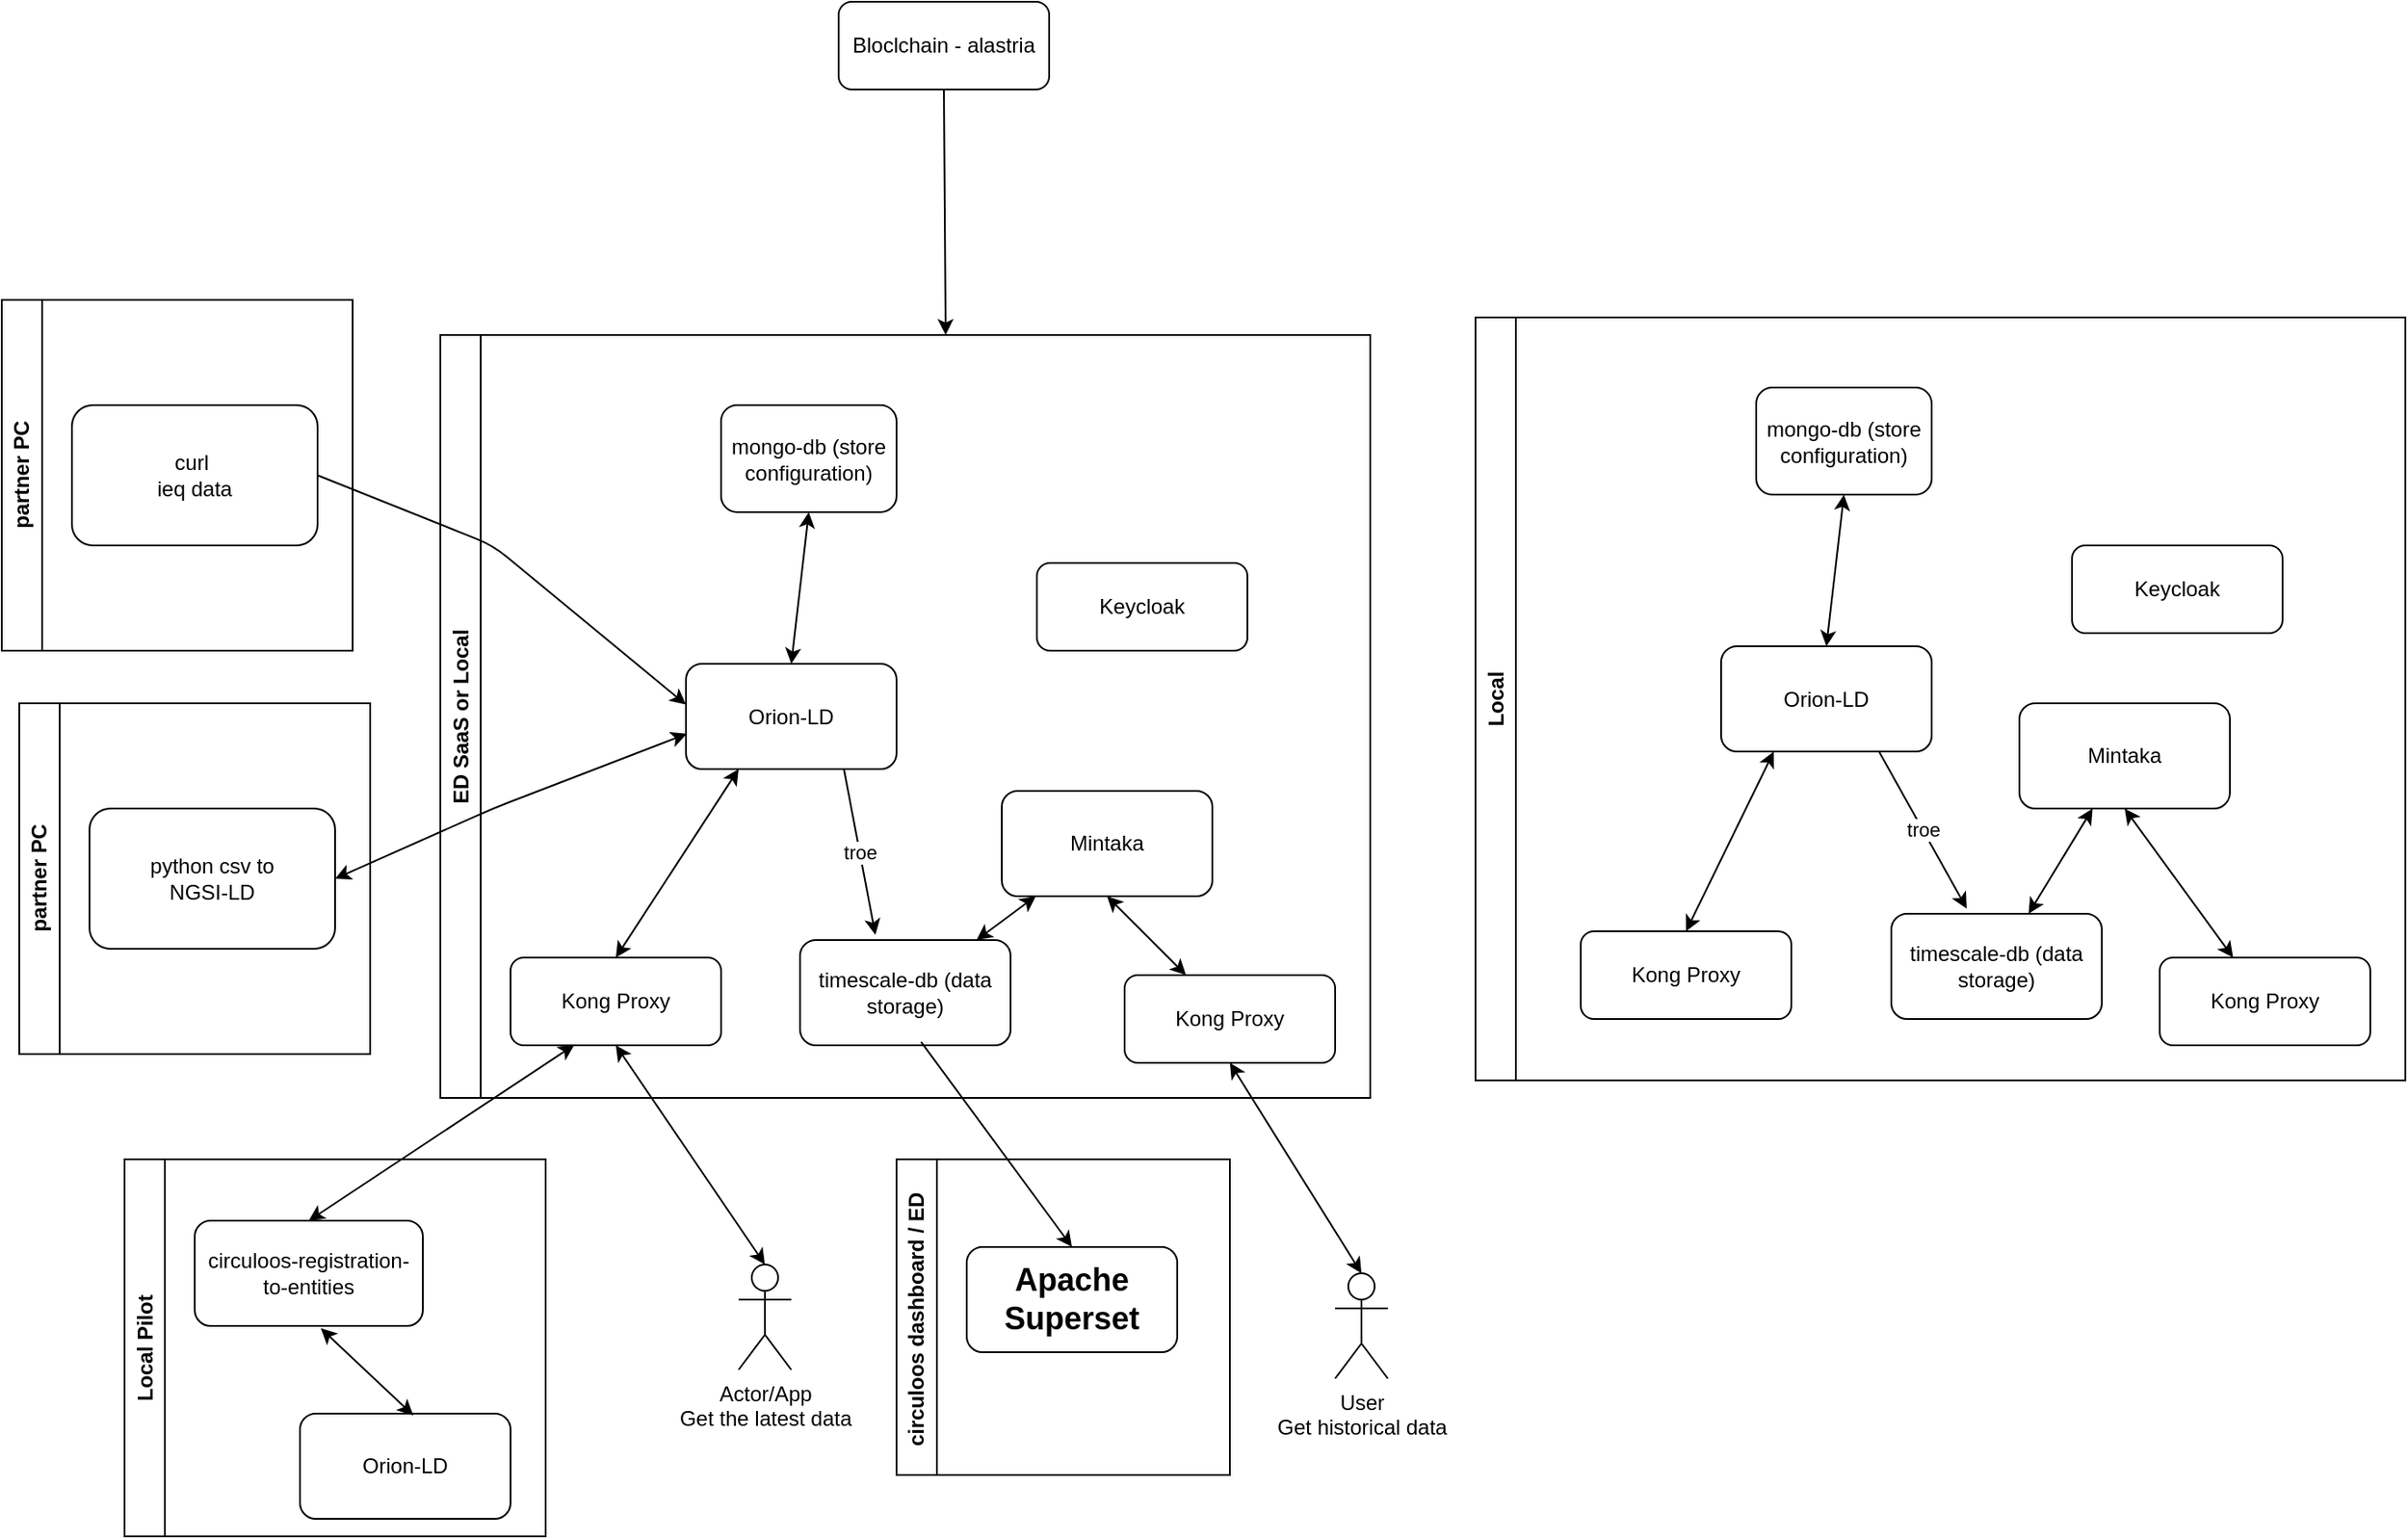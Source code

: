 <mxfile>
    <diagram name="Page-1" id="Es02p8DRjkub2hjDWlHL">
        <mxGraphModel dx="1590" dy="2307" grid="1" gridSize="10" guides="1" tooltips="1" connect="1" arrows="1" fold="1" page="1" pageScale="1" pageWidth="827" pageHeight="1169" math="0" shadow="0">
            <root>
                <mxCell id="0"/>
                <mxCell id="1" parent="0"/>
                <mxCell id="geomr1CJVptTWvtlSGP4-65" value="ED SaaS or Local" style="swimlane;horizontal=0;whiteSpace=wrap;html=1;" parent="1" vertex="1">
                    <mxGeometry x="480" y="-40" width="530" height="435" as="geometry"/>
                </mxCell>
                <mxCell id="geomr1CJVptTWvtlSGP4-66" style="edgeStyle=none;html=1;startArrow=classic;startFill=1;" parent="geomr1CJVptTWvtlSGP4-65" source="geomr1CJVptTWvtlSGP4-67" target="geomr1CJVptTWvtlSGP4-68" edge="1">
                    <mxGeometry relative="1" as="geometry"/>
                </mxCell>
                <mxCell id="geomr1CJVptTWvtlSGP4-67" value="Mintaka" style="rounded=1;whiteSpace=wrap;html=1;" parent="geomr1CJVptTWvtlSGP4-65" vertex="1">
                    <mxGeometry x="320" y="260" width="120" height="60" as="geometry"/>
                </mxCell>
                <mxCell id="geomr1CJVptTWvtlSGP4-68" value="timescale-db (data storage)" style="rounded=1;whiteSpace=wrap;html=1;" parent="geomr1CJVptTWvtlSGP4-65" vertex="1">
                    <mxGeometry x="205" y="345" width="120" height="60" as="geometry"/>
                </mxCell>
                <mxCell id="geomr1CJVptTWvtlSGP4-71" value="mongo-db (store configuration)" style="rounded=1;whiteSpace=wrap;html=1;" parent="geomr1CJVptTWvtlSGP4-65" vertex="1">
                    <mxGeometry x="160" y="40" width="100" height="61" as="geometry"/>
                </mxCell>
                <mxCell id="geomr1CJVptTWvtlSGP4-72" style="edgeStyle=none;html=1;exitX=0.5;exitY=0;exitDx=0;exitDy=0;entryX=0.5;entryY=1;entryDx=0;entryDy=0;startArrow=classic;startFill=1;" parent="geomr1CJVptTWvtlSGP4-65" source="geomr1CJVptTWvtlSGP4-73" target="geomr1CJVptTWvtlSGP4-71" edge="1">
                    <mxGeometry relative="1" as="geometry"/>
                </mxCell>
                <mxCell id="2" value="troe" style="edgeStyle=none;html=1;exitX=0.75;exitY=1;exitDx=0;exitDy=0;entryX=0.358;entryY=-0.05;entryDx=0;entryDy=0;entryPerimeter=0;" parent="geomr1CJVptTWvtlSGP4-65" source="geomr1CJVptTWvtlSGP4-73" target="geomr1CJVptTWvtlSGP4-68" edge="1">
                    <mxGeometry x="0.005" relative="1" as="geometry">
                        <mxPoint x="347" y="270" as="targetPoint"/>
                        <mxPoint as="offset"/>
                    </mxGeometry>
                </mxCell>
                <mxCell id="geomr1CJVptTWvtlSGP4-73" value="Orion-LD" style="rounded=1;whiteSpace=wrap;html=1;" parent="geomr1CJVptTWvtlSGP4-65" vertex="1">
                    <mxGeometry x="140" y="187.5" width="120" height="60" as="geometry"/>
                </mxCell>
                <mxCell id="geomr1CJVptTWvtlSGP4-79" style="edgeStyle=none;html=1;entryX=0.5;entryY=1;entryDx=0;entryDy=0;startArrow=classic;startFill=1;" parent="geomr1CJVptTWvtlSGP4-65" source="geomr1CJVptTWvtlSGP4-80" target="geomr1CJVptTWvtlSGP4-67" edge="1">
                    <mxGeometry relative="1" as="geometry"/>
                </mxCell>
                <mxCell id="geomr1CJVptTWvtlSGP4-80" value="Kong Proxy" style="rounded=1;whiteSpace=wrap;html=1;" parent="geomr1CJVptTWvtlSGP4-65" vertex="1">
                    <mxGeometry x="390" y="365" width="120" height="50" as="geometry"/>
                </mxCell>
                <mxCell id="geomr1CJVptTWvtlSGP4-81" value="Keycloak" style="rounded=1;whiteSpace=wrap;html=1;" parent="geomr1CJVptTWvtlSGP4-65" vertex="1">
                    <mxGeometry x="340" y="130" width="120" height="50" as="geometry"/>
                </mxCell>
                <mxCell id="geomr1CJVptTWvtlSGP4-82" style="rounded=0;orthogonalLoop=1;jettySize=auto;html=1;exitX=0.5;exitY=0;exitDx=0;exitDy=0;entryX=0.25;entryY=1;entryDx=0;entryDy=0;startArrow=classic;startFill=1;" parent="geomr1CJVptTWvtlSGP4-65" source="geomr1CJVptTWvtlSGP4-83" target="geomr1CJVptTWvtlSGP4-73" edge="1">
                    <mxGeometry relative="1" as="geometry"/>
                </mxCell>
                <mxCell id="geomr1CJVptTWvtlSGP4-83" value="Kong Proxy" style="rounded=1;whiteSpace=wrap;html=1;" parent="geomr1CJVptTWvtlSGP4-65" vertex="1">
                    <mxGeometry x="40" y="355" width="120" height="50" as="geometry"/>
                </mxCell>
                <mxCell id="geomr1CJVptTWvtlSGP4-85" value="circuloos dashboard / ED&amp;nbsp;" style="swimlane;horizontal=0;whiteSpace=wrap;html=1;" parent="1" vertex="1">
                    <mxGeometry x="740" y="430" width="190" height="180" as="geometry"/>
                </mxCell>
                <mxCell id="geomr1CJVptTWvtlSGP4-86" value="&lt;h2 data-ved=&quot;2ahUKEwiqjumD2MqCAxUdgf0HHfErBAQQ3B0oAXoECFwQEQ&quot; data-attrid=&quot;title&quot; data-local-attribute=&quot;d3bn&quot; class=&quot;qrShPb pXs6bb PZPZlf q8U8x aTI8gc&quot;&gt;Apache Superset&lt;/h2&gt;" style="rounded=1;whiteSpace=wrap;html=1;" parent="geomr1CJVptTWvtlSGP4-85" vertex="1">
                    <mxGeometry x="40" y="50" width="120" height="60" as="geometry"/>
                </mxCell>
                <mxCell id="geomr1CJVptTWvtlSGP4-90" style="rounded=0;orthogonalLoop=1;jettySize=auto;html=1;exitX=0.5;exitY=0;exitDx=0;exitDy=0;exitPerimeter=0;entryX=0.5;entryY=1;entryDx=0;entryDy=0;startArrow=classic;startFill=1;" parent="1" source="geomr1CJVptTWvtlSGP4-87" target="geomr1CJVptTWvtlSGP4-83" edge="1">
                    <mxGeometry relative="1" as="geometry"/>
                </mxCell>
                <mxCell id="geomr1CJVptTWvtlSGP4-87" value="Actor/App&lt;br&gt;Get the latest data" style="shape=umlActor;verticalLabelPosition=bottom;verticalAlign=top;html=1;outlineConnect=0;" parent="1" vertex="1">
                    <mxGeometry x="650" y="490" width="30" height="60" as="geometry"/>
                </mxCell>
                <mxCell id="geomr1CJVptTWvtlSGP4-91" style="rounded=0;orthogonalLoop=1;jettySize=auto;html=1;exitX=0.5;exitY=0;exitDx=0;exitDy=0;exitPerimeter=0;entryX=0.5;entryY=1;entryDx=0;entryDy=0;startArrow=classic;startFill=1;" parent="1" source="geomr1CJVptTWvtlSGP4-88" target="geomr1CJVptTWvtlSGP4-80" edge="1">
                    <mxGeometry relative="1" as="geometry"/>
                </mxCell>
                <mxCell id="geomr1CJVptTWvtlSGP4-88" value="User&lt;br&gt;Get historical data" style="shape=umlActor;verticalLabelPosition=bottom;verticalAlign=top;html=1;outlineConnect=0;" parent="1" vertex="1">
                    <mxGeometry x="990" y="495" width="30" height="60" as="geometry"/>
                </mxCell>
                <mxCell id="geomr1CJVptTWvtlSGP4-69" style="edgeStyle=none;html=1;exitX=1;exitY=0.5;exitDx=0;exitDy=0;startArrow=classic;startFill=1;entryX=0.004;entryY=0.665;entryDx=0;entryDy=0;entryPerimeter=0;" parent="1" source="geomr1CJVptTWvtlSGP4-70" target="geomr1CJVptTWvtlSGP4-73" edge="1">
                    <mxGeometry relative="1" as="geometry">
                        <Array as="points">
                            <mxPoint x="510" y="230"/>
                        </Array>
                        <mxPoint x="580" y="150" as="targetPoint"/>
                    </mxGeometry>
                </mxCell>
                <mxCell id="geomr1CJVptTWvtlSGP4-92" value="partner PC" style="swimlane;horizontal=0;whiteSpace=wrap;html=1;" parent="1" vertex="1">
                    <mxGeometry x="240" y="170" width="200" height="200" as="geometry"/>
                </mxCell>
                <mxCell id="geomr1CJVptTWvtlSGP4-70" value="python csv to &lt;br&gt;NGSI-LD" style="rounded=1;whiteSpace=wrap;html=1;" parent="geomr1CJVptTWvtlSGP4-92" vertex="1">
                    <mxGeometry x="40" y="60" width="140" height="80" as="geometry"/>
                </mxCell>
                <mxCell id="geomr1CJVptTWvtlSGP4-93" style="rounded=0;orthogonalLoop=1;jettySize=auto;html=1;exitX=0.5;exitY=0;exitDx=0;exitDy=0;entryX=0.575;entryY=0.967;entryDx=0;entryDy=0;entryPerimeter=0;startArrow=classic;startFill=1;endArrow=none;endFill=0;" parent="1" source="geomr1CJVptTWvtlSGP4-86" target="geomr1CJVptTWvtlSGP4-68" edge="1">
                    <mxGeometry relative="1" as="geometry"/>
                </mxCell>
                <mxCell id="15" value="partner PC" style="swimlane;horizontal=0;whiteSpace=wrap;html=1;" parent="1" vertex="1">
                    <mxGeometry x="230" y="-60" width="200" height="200" as="geometry"/>
                </mxCell>
                <mxCell id="16" value="curl&amp;nbsp;&lt;br&gt;ieq data" style="rounded=1;whiteSpace=wrap;html=1;" parent="15" vertex="1">
                    <mxGeometry x="40" y="60" width="140" height="80" as="geometry"/>
                </mxCell>
                <mxCell id="17" style="edgeStyle=none;html=1;exitX=1;exitY=0.5;exitDx=0;exitDy=0;entryX=0;entryY=0.388;entryDx=0;entryDy=0;entryPerimeter=0;" parent="1" source="16" target="geomr1CJVptTWvtlSGP4-73" edge="1">
                    <mxGeometry relative="1" as="geometry">
                        <Array as="points">
                            <mxPoint x="510" y="80"/>
                        </Array>
                    </mxGeometry>
                </mxCell>
                <mxCell id="19" style="edgeStyle=none;html=1;exitX=0.5;exitY=1;exitDx=0;exitDy=0;" parent="1" source="18" edge="1">
                    <mxGeometry relative="1" as="geometry">
                        <mxPoint x="768" y="-40" as="targetPoint"/>
                    </mxGeometry>
                </mxCell>
                <mxCell id="18" value="Bloclchain - alastria" style="rounded=1;whiteSpace=wrap;html=1;" parent="1" vertex="1">
                    <mxGeometry x="707" y="-230" width="120" height="50" as="geometry"/>
                </mxCell>
                <mxCell id="20" value="Local" style="swimlane;horizontal=0;whiteSpace=wrap;html=1;" parent="1" vertex="1">
                    <mxGeometry x="1070" y="-50" width="530" height="435" as="geometry"/>
                </mxCell>
                <mxCell id="21" style="edgeStyle=none;html=1;startArrow=classic;startFill=1;" parent="20" source="22" target="23" edge="1">
                    <mxGeometry relative="1" as="geometry"/>
                </mxCell>
                <mxCell id="22" value="Mintaka" style="rounded=1;whiteSpace=wrap;html=1;" parent="20" vertex="1">
                    <mxGeometry x="310" y="220" width="120" height="60" as="geometry"/>
                </mxCell>
                <mxCell id="23" value="timescale-db (data storage)" style="rounded=1;whiteSpace=wrap;html=1;" parent="20" vertex="1">
                    <mxGeometry x="237" y="340" width="120" height="60" as="geometry"/>
                </mxCell>
                <mxCell id="24" value="mongo-db (store configuration)" style="rounded=1;whiteSpace=wrap;html=1;" parent="20" vertex="1">
                    <mxGeometry x="160" y="40" width="100" height="61" as="geometry"/>
                </mxCell>
                <mxCell id="25" style="edgeStyle=none;html=1;exitX=0.5;exitY=0;exitDx=0;exitDy=0;entryX=0.5;entryY=1;entryDx=0;entryDy=0;startArrow=classic;startFill=1;" parent="20" source="27" target="24" edge="1">
                    <mxGeometry relative="1" as="geometry"/>
                </mxCell>
                <mxCell id="26" value="troe" style="edgeStyle=none;html=1;exitX=0.75;exitY=1;exitDx=0;exitDy=0;entryX=0.358;entryY=-0.05;entryDx=0;entryDy=0;entryPerimeter=0;" parent="20" source="27" target="23" edge="1">
                    <mxGeometry x="0.005" relative="1" as="geometry">
                        <mxPoint x="347" y="270" as="targetPoint"/>
                        <mxPoint as="offset"/>
                    </mxGeometry>
                </mxCell>
                <mxCell id="27" value="Orion-LD" style="rounded=1;whiteSpace=wrap;html=1;" parent="20" vertex="1">
                    <mxGeometry x="140" y="187.5" width="120" height="60" as="geometry"/>
                </mxCell>
                <mxCell id="28" style="edgeStyle=none;html=1;entryX=0.5;entryY=1;entryDx=0;entryDy=0;startArrow=classic;startFill=1;" parent="20" source="29" target="22" edge="1">
                    <mxGeometry relative="1" as="geometry"/>
                </mxCell>
                <mxCell id="29" value="Kong Proxy" style="rounded=1;whiteSpace=wrap;html=1;" parent="20" vertex="1">
                    <mxGeometry x="390" y="365" width="120" height="50" as="geometry"/>
                </mxCell>
                <mxCell id="30" value="Keycloak" style="rounded=1;whiteSpace=wrap;html=1;" parent="20" vertex="1">
                    <mxGeometry x="340" y="130" width="120" height="50" as="geometry"/>
                </mxCell>
                <mxCell id="31" style="rounded=0;orthogonalLoop=1;jettySize=auto;html=1;exitX=0.5;exitY=0;exitDx=0;exitDy=0;entryX=0.25;entryY=1;entryDx=0;entryDy=0;startArrow=classic;startFill=1;" parent="20" source="32" target="27" edge="1">
                    <mxGeometry relative="1" as="geometry"/>
                </mxCell>
                <mxCell id="32" value="Kong Proxy" style="rounded=1;whiteSpace=wrap;html=1;" parent="20" vertex="1">
                    <mxGeometry x="60" y="350" width="120" height="50" as="geometry"/>
                </mxCell>
                <mxCell id="33" value="Local Pilot" style="swimlane;horizontal=0;whiteSpace=wrap;html=1;" vertex="1" parent="1">
                    <mxGeometry x="300" y="430" width="240" height="215" as="geometry"/>
                </mxCell>
                <mxCell id="40" value="Orion-LD" style="rounded=1;whiteSpace=wrap;html=1;" vertex="1" parent="33">
                    <mxGeometry x="100" y="145" width="120" height="60" as="geometry"/>
                </mxCell>
                <mxCell id="44" style="rounded=0;orthogonalLoop=1;jettySize=auto;html=1;exitX=0.553;exitY=1.023;exitDx=0;exitDy=0;entryX=0.538;entryY=0.017;entryDx=0;entryDy=0;startArrow=classic;startFill=1;exitPerimeter=0;entryPerimeter=0;" edge="1" parent="33" source="46" target="40">
                    <mxGeometry relative="1" as="geometry">
                        <mxPoint x="140.0" y="190" as="sourcePoint"/>
                    </mxGeometry>
                </mxCell>
                <mxCell id="46" value="circuloos-registration-to-entities" style="rounded=1;whiteSpace=wrap;html=1;" vertex="1" parent="33">
                    <mxGeometry x="40" y="35" width="130" height="60" as="geometry"/>
                </mxCell>
                <mxCell id="49" style="rounded=0;orthogonalLoop=1;jettySize=auto;html=1;exitX=0.5;exitY=0;exitDx=0;exitDy=0;entryX=0.303;entryY=0.996;entryDx=0;entryDy=0;startArrow=classic;startFill=1;entryPerimeter=0;" edge="1" parent="1" source="46" target="geomr1CJVptTWvtlSGP4-83">
                    <mxGeometry relative="1" as="geometry">
                        <mxPoint x="675" y="500.0" as="sourcePoint"/>
                        <mxPoint x="580" y="375" as="targetPoint"/>
                    </mxGeometry>
                </mxCell>
            </root>
        </mxGraphModel>
    </diagram>
</mxfile>